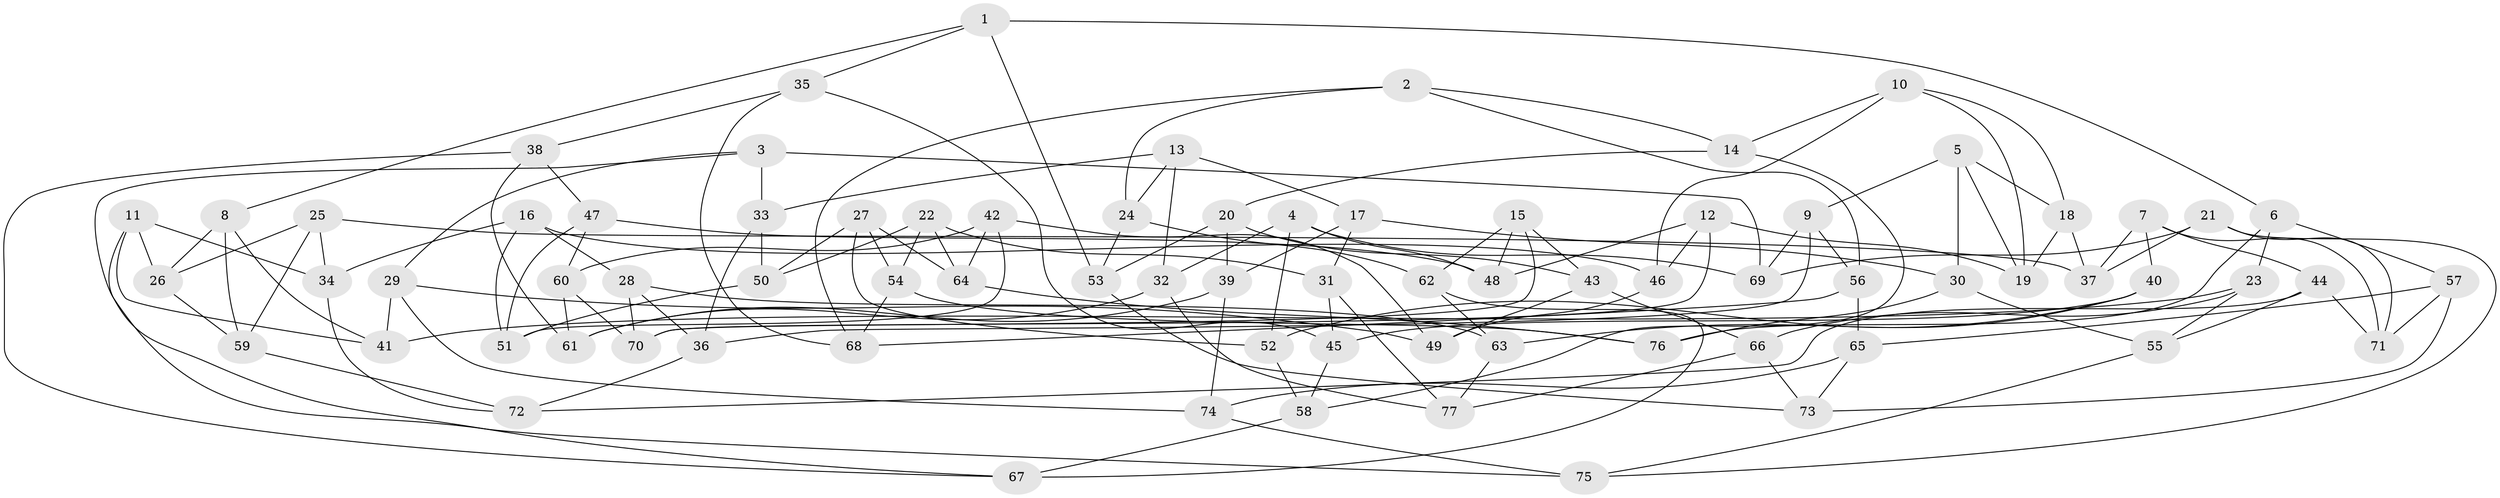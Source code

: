 // coarse degree distribution, {13: 0.08695652173913043, 3: 0.08695652173913043, 6: 0.13043478260869565, 4: 0.21739130434782608, 9: 0.17391304347826086, 11: 0.043478260869565216, 8: 0.13043478260869565, 5: 0.13043478260869565}
// Generated by graph-tools (version 1.1) at 2025/20/03/04/25 18:20:58]
// undirected, 77 vertices, 154 edges
graph export_dot {
graph [start="1"]
  node [color=gray90,style=filled];
  1;
  2;
  3;
  4;
  5;
  6;
  7;
  8;
  9;
  10;
  11;
  12;
  13;
  14;
  15;
  16;
  17;
  18;
  19;
  20;
  21;
  22;
  23;
  24;
  25;
  26;
  27;
  28;
  29;
  30;
  31;
  32;
  33;
  34;
  35;
  36;
  37;
  38;
  39;
  40;
  41;
  42;
  43;
  44;
  45;
  46;
  47;
  48;
  49;
  50;
  51;
  52;
  53;
  54;
  55;
  56;
  57;
  58;
  59;
  60;
  61;
  62;
  63;
  64;
  65;
  66;
  67;
  68;
  69;
  70;
  71;
  72;
  73;
  74;
  75;
  76;
  77;
  1 -- 6;
  1 -- 53;
  1 -- 8;
  1 -- 35;
  2 -- 56;
  2 -- 68;
  2 -- 14;
  2 -- 24;
  3 -- 29;
  3 -- 69;
  3 -- 75;
  3 -- 33;
  4 -- 48;
  4 -- 52;
  4 -- 69;
  4 -- 32;
  5 -- 19;
  5 -- 30;
  5 -- 18;
  5 -- 9;
  6 -- 76;
  6 -- 57;
  6 -- 23;
  7 -- 44;
  7 -- 37;
  7 -- 40;
  7 -- 71;
  8 -- 41;
  8 -- 59;
  8 -- 26;
  9 -- 36;
  9 -- 69;
  9 -- 56;
  10 -- 14;
  10 -- 19;
  10 -- 46;
  10 -- 18;
  11 -- 34;
  11 -- 41;
  11 -- 26;
  11 -- 67;
  12 -- 46;
  12 -- 70;
  12 -- 48;
  12 -- 19;
  13 -- 17;
  13 -- 32;
  13 -- 33;
  13 -- 24;
  14 -- 20;
  14 -- 58;
  15 -- 43;
  15 -- 70;
  15 -- 48;
  15 -- 62;
  16 -- 51;
  16 -- 28;
  16 -- 34;
  16 -- 46;
  17 -- 31;
  17 -- 30;
  17 -- 39;
  18 -- 37;
  18 -- 19;
  20 -- 39;
  20 -- 43;
  20 -- 53;
  21 -- 37;
  21 -- 71;
  21 -- 69;
  21 -- 75;
  22 -- 64;
  22 -- 54;
  22 -- 31;
  22 -- 50;
  23 -- 55;
  23 -- 66;
  23 -- 41;
  24 -- 53;
  24 -- 62;
  25 -- 26;
  25 -- 59;
  25 -- 37;
  25 -- 34;
  26 -- 59;
  27 -- 54;
  27 -- 50;
  27 -- 52;
  27 -- 64;
  28 -- 63;
  28 -- 70;
  28 -- 36;
  29 -- 49;
  29 -- 41;
  29 -- 74;
  30 -- 55;
  30 -- 76;
  31 -- 45;
  31 -- 77;
  32 -- 61;
  32 -- 77;
  33 -- 36;
  33 -- 50;
  34 -- 72;
  35 -- 68;
  35 -- 45;
  35 -- 38;
  36 -- 72;
  38 -- 47;
  38 -- 61;
  38 -- 67;
  39 -- 74;
  39 -- 61;
  40 -- 45;
  40 -- 52;
  40 -- 63;
  42 -- 51;
  42 -- 64;
  42 -- 60;
  42 -- 49;
  43 -- 49;
  43 -- 66;
  44 -- 71;
  44 -- 55;
  44 -- 72;
  45 -- 58;
  46 -- 49;
  47 -- 60;
  47 -- 51;
  47 -- 48;
  50 -- 51;
  52 -- 58;
  53 -- 73;
  54 -- 68;
  54 -- 76;
  55 -- 75;
  56 -- 65;
  56 -- 68;
  57 -- 73;
  57 -- 65;
  57 -- 71;
  58 -- 67;
  59 -- 72;
  60 -- 70;
  60 -- 61;
  62 -- 63;
  62 -- 67;
  63 -- 77;
  64 -- 76;
  65 -- 74;
  65 -- 73;
  66 -- 73;
  66 -- 77;
  74 -- 75;
}
